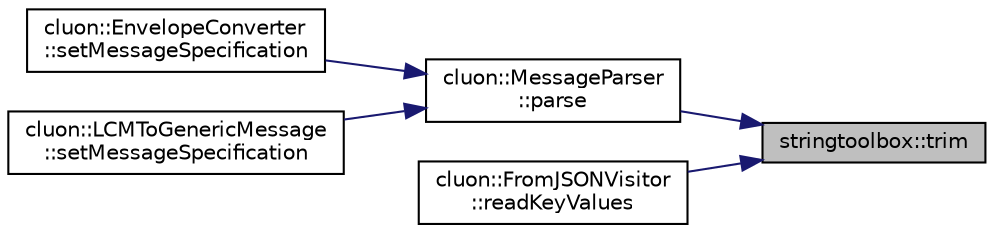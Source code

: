 digraph "stringtoolbox::trim"
{
 // LATEX_PDF_SIZE
  edge [fontname="Helvetica",fontsize="10",labelfontname="Helvetica",labelfontsize="10"];
  node [fontname="Helvetica",fontsize="10",shape=record];
  rankdir="RL";
  Node1 [label="stringtoolbox::trim",height=0.2,width=0.4,color="black", fillcolor="grey75", style="filled", fontcolor="black",tooltip=" "];
  Node1 -> Node2 [dir="back",color="midnightblue",fontsize="10",style="solid"];
  Node2 [label="cluon::MessageParser\l::parse",height=0.2,width=0.4,color="black", fillcolor="white", style="filled",URL="$classcluon_1_1MessageParser.html#a6ba94f0f1b6a790d8fe436ffa2512892",tooltip=" "];
  Node2 -> Node3 [dir="back",color="midnightblue",fontsize="10",style="solid"];
  Node3 [label="cluon::EnvelopeConverter\l::setMessageSpecification",height=0.2,width=0.4,color="black", fillcolor="white", style="filled",URL="$classcluon_1_1EnvelopeConverter.html#af4879d33814e727df61273fdd4ed973b",tooltip=" "];
  Node2 -> Node4 [dir="back",color="midnightblue",fontsize="10",style="solid"];
  Node4 [label="cluon::LCMToGenericMessage\l::setMessageSpecification",height=0.2,width=0.4,color="black", fillcolor="white", style="filled",URL="$classcluon_1_1LCMToGenericMessage.html#ae807e1b1dc231c340d8360a1297f0488",tooltip=" "];
  Node1 -> Node5 [dir="back",color="midnightblue",fontsize="10",style="solid"];
  Node5 [label="cluon::FromJSONVisitor\l::readKeyValues",height=0.2,width=0.4,color="black", fillcolor="white", style="filled",URL="$classcluon_1_1FromJSONVisitor.html#ac5de314a65fd9244c50713401111b8d4",tooltip=" "];
}
